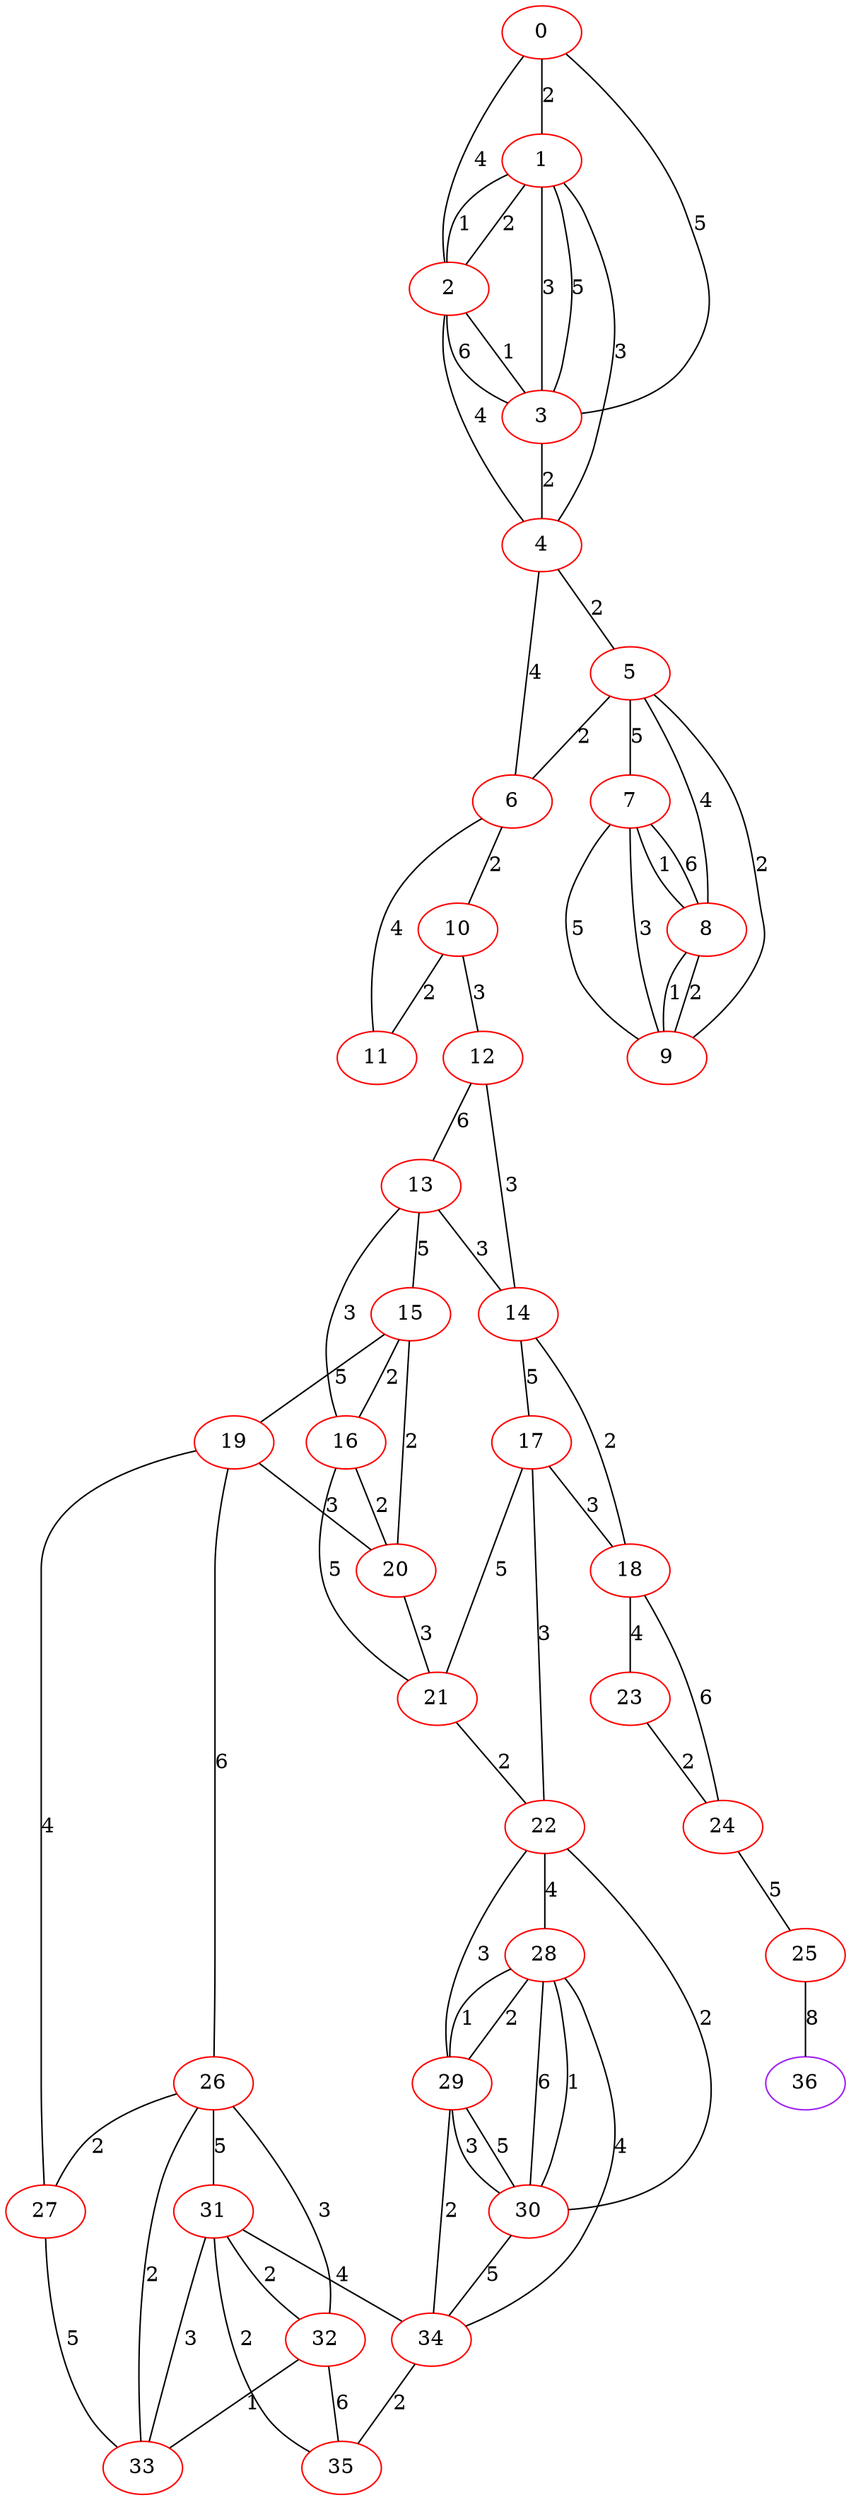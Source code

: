 graph "" {
0 [color=red, weight=1];
1 [color=red, weight=1];
2 [color=red, weight=1];
3 [color=red, weight=1];
4 [color=red, weight=1];
5 [color=red, weight=1];
6 [color=red, weight=1];
7 [color=red, weight=1];
8 [color=red, weight=1];
9 [color=red, weight=1];
10 [color=red, weight=1];
11 [color=red, weight=1];
12 [color=red, weight=1];
13 [color=red, weight=1];
14 [color=red, weight=1];
15 [color=red, weight=1];
16 [color=red, weight=1];
17 [color=red, weight=1];
18 [color=red, weight=1];
19 [color=red, weight=1];
20 [color=red, weight=1];
21 [color=red, weight=1];
22 [color=red, weight=1];
23 [color=red, weight=1];
24 [color=red, weight=1];
25 [color=red, weight=1];
26 [color=red, weight=1];
27 [color=red, weight=1];
28 [color=red, weight=1];
29 [color=red, weight=1];
30 [color=red, weight=1];
31 [color=red, weight=1];
32 [color=red, weight=1];
33 [color=red, weight=1];
34 [color=red, weight=1];
35 [color=red, weight=1];
36 [color=purple, weight=4];
0 -- 1  [key=0, label=2];
0 -- 2  [key=0, label=4];
0 -- 3  [key=0, label=5];
1 -- 2  [key=0, label=1];
1 -- 2  [key=1, label=2];
1 -- 3  [key=0, label=5];
1 -- 3  [key=1, label=3];
1 -- 4  [key=0, label=3];
2 -- 3  [key=0, label=6];
2 -- 3  [key=1, label=1];
2 -- 4  [key=0, label=4];
3 -- 4  [key=0, label=2];
4 -- 5  [key=0, label=2];
4 -- 6  [key=0, label=4];
5 -- 8  [key=0, label=4];
5 -- 9  [key=0, label=2];
5 -- 6  [key=0, label=2];
5 -- 7  [key=0, label=5];
6 -- 10  [key=0, label=2];
6 -- 11  [key=0, label=4];
7 -- 8  [key=0, label=6];
7 -- 8  [key=1, label=1];
7 -- 9  [key=0, label=5];
7 -- 9  [key=1, label=3];
8 -- 9  [key=0, label=1];
8 -- 9  [key=1, label=2];
10 -- 11  [key=0, label=2];
10 -- 12  [key=0, label=3];
12 -- 13  [key=0, label=6];
12 -- 14  [key=0, label=3];
13 -- 16  [key=0, label=3];
13 -- 14  [key=0, label=3];
13 -- 15  [key=0, label=5];
14 -- 17  [key=0, label=5];
14 -- 18  [key=0, label=2];
15 -- 16  [key=0, label=2];
15 -- 19  [key=0, label=5];
15 -- 20  [key=0, label=2];
16 -- 21  [key=0, label=5];
16 -- 20  [key=0, label=2];
17 -- 18  [key=0, label=3];
17 -- 21  [key=0, label=5];
17 -- 22  [key=0, label=3];
18 -- 24  [key=0, label=6];
18 -- 23  [key=0, label=4];
19 -- 26  [key=0, label=6];
19 -- 27  [key=0, label=4];
19 -- 20  [key=0, label=3];
20 -- 21  [key=0, label=3];
21 -- 22  [key=0, label=2];
22 -- 28  [key=0, label=4];
22 -- 29  [key=0, label=3];
22 -- 30  [key=0, label=2];
23 -- 24  [key=0, label=2];
24 -- 25  [key=0, label=5];
25 -- 36  [key=0, label=8];
26 -- 27  [key=0, label=2];
26 -- 32  [key=0, label=3];
26 -- 33  [key=0, label=2];
26 -- 31  [key=0, label=5];
27 -- 33  [key=0, label=5];
28 -- 30  [key=0, label=6];
28 -- 30  [key=1, label=1];
28 -- 34  [key=0, label=4];
28 -- 29  [key=0, label=1];
28 -- 29  [key=1, label=2];
29 -- 34  [key=0, label=2];
29 -- 30  [key=0, label=5];
29 -- 30  [key=1, label=3];
30 -- 34  [key=0, label=5];
31 -- 32  [key=0, label=2];
31 -- 33  [key=0, label=3];
31 -- 35  [key=0, label=2];
31 -- 34  [key=0, label=4];
32 -- 33  [key=0, label=1];
32 -- 35  [key=0, label=6];
34 -- 35  [key=0, label=2];
}

